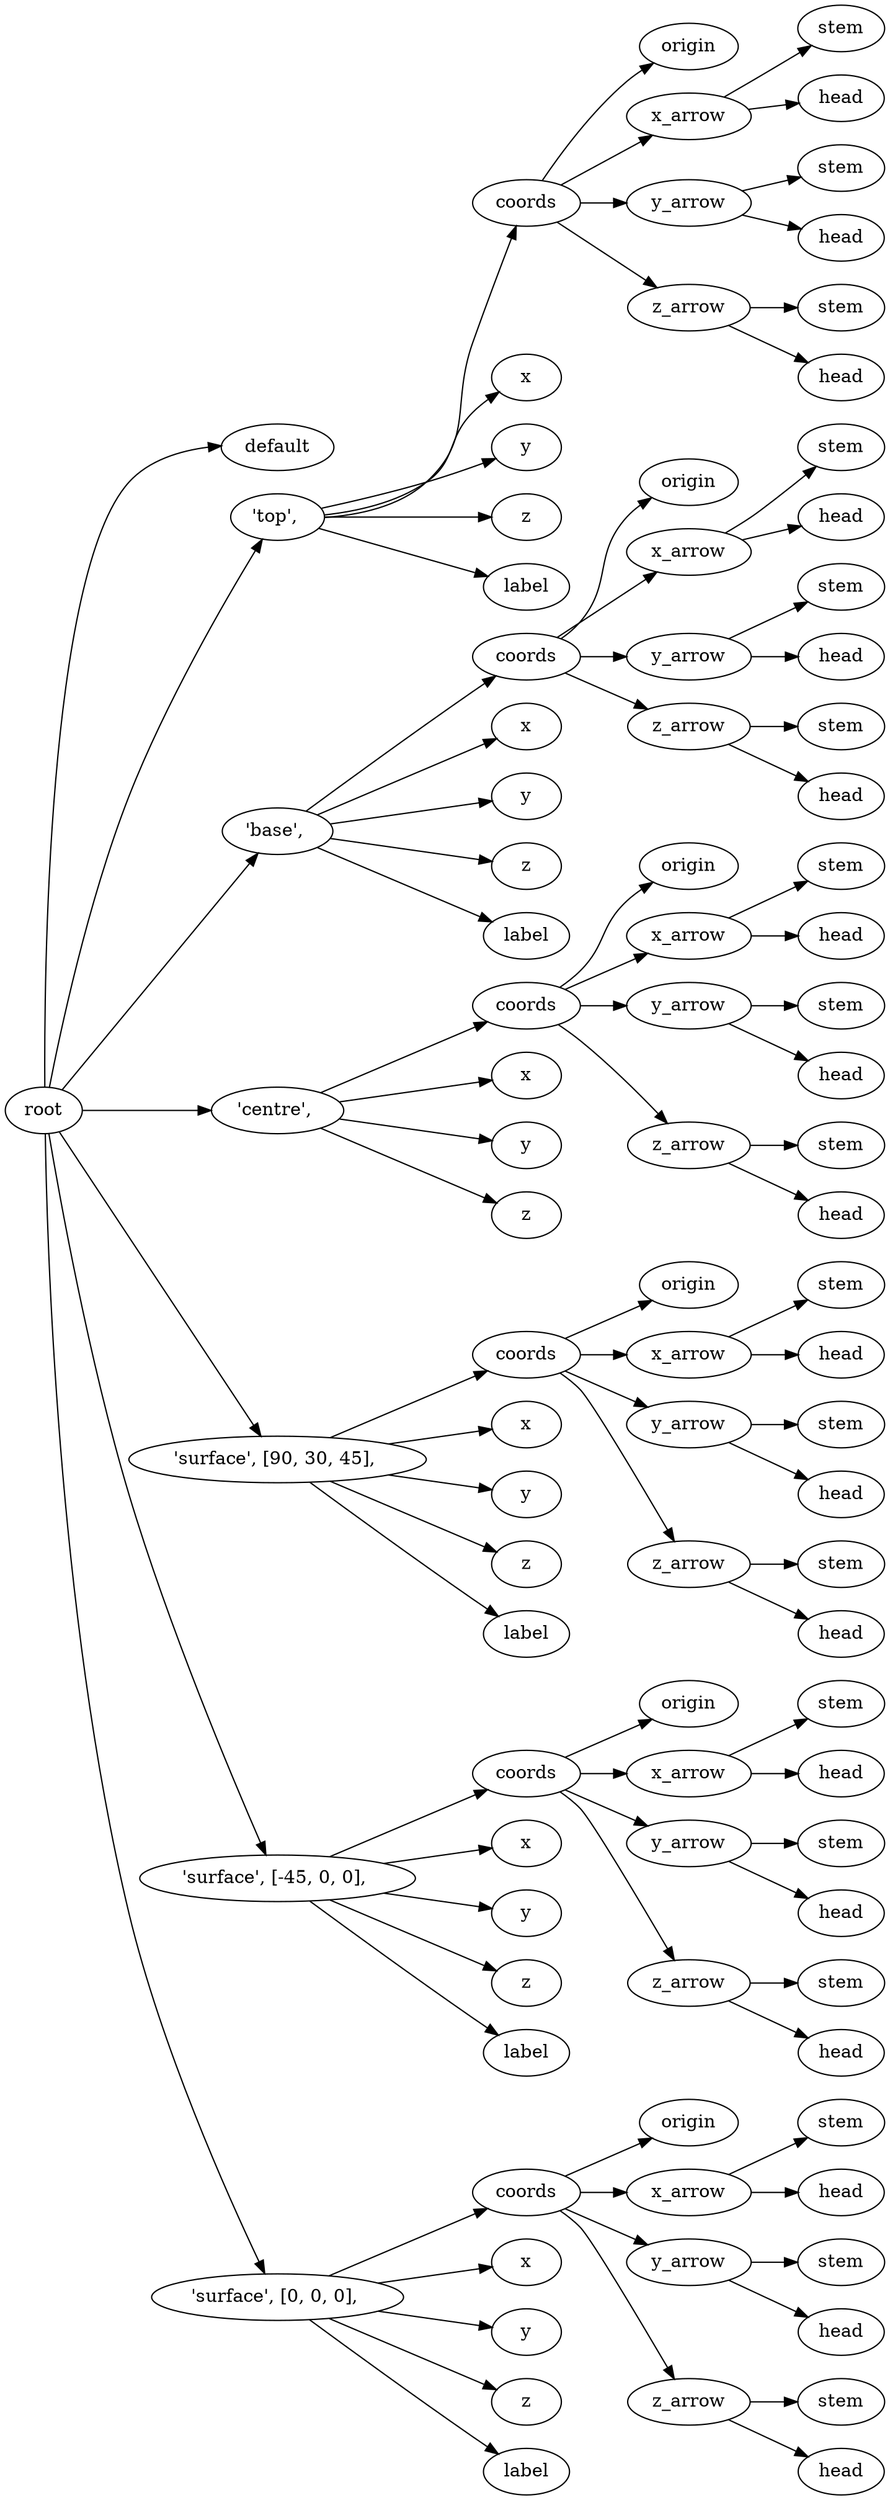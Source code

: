 digraph default {
	graph [rankdir=LR]
	root_872 [label=root href="javascript:s=&quot;\(\)\nNone&quot;; console.log(s); alert(s);"]
	default_873 [label=default href="javascript:s=&quot;\(&#x27;default&#x27;,\)\nSphere&quot;; console.log(s); alert(s);" tooltip=Sphere]
	874 [label="'top',\ " href="javascript:s=&quot;\(&quot;&#x27;top&#x27;,\ &quot;,\)\nAnnotatedCoordinates&quot;; console.log(s); alert(s);" tooltip=AnnotatedCoordinates]
	coords_875 [label=coords href="javascript:s=&quot;\(&quot;&#x27;top&#x27;,\ &quot;,\ &#x27;coords&#x27;\)\nCoordinates&quot;; console.log(s); alert(s);" tooltip=Coordinates]
	origin_876 [label=origin href="javascript:s=&quot;\(&quot;&#x27;top&#x27;,\ &quot;,\ &#x27;coords&#x27;,\ &#x27;origin&#x27;\)\nCoordinatesCage&quot;; console.log(s); alert(s);" tooltip=CoordinatesCage]
	x_arrow_877 [label=x_arrow href="javascript:s=&quot;\(&quot;&#x27;top&#x27;,\ &quot;,\ &#x27;coords&#x27;,\ &#x27;x_arrow&#x27;\)\nArrow&quot;; console.log(s); alert(s);" tooltip=Arrow]
	stem_878 [label=stem href="javascript:s=&quot;\(&quot;&#x27;top&#x27;,\ &quot;,\ &#x27;coords&#x27;,\ &#x27;x_arrow&#x27;,\ &#x27;stem&#x27;\)\nCone&quot;; console.log(s); alert(s);" tooltip=Cone]
	head_879 [label=head href="javascript:s=&quot;\(&quot;&#x27;top&#x27;,\ &quot;,\ &#x27;coords&#x27;,\ &#x27;x_arrow&#x27;,\ &#x27;head&#x27;\)\nCone&quot;; console.log(s); alert(s);" tooltip=Cone]
	y_arrow_880 [label=y_arrow href="javascript:s=&quot;\(&quot;&#x27;top&#x27;,\ &quot;,\ &#x27;coords&#x27;,\ &#x27;y_arrow&#x27;\)\nArrow&quot;; console.log(s); alert(s);" tooltip=Arrow]
	stem_881 [label=stem href="javascript:s=&quot;\(&quot;&#x27;top&#x27;,\ &quot;,\ &#x27;coords&#x27;,\ &#x27;y_arrow&#x27;,\ &#x27;stem&#x27;\)\nCone&quot;; console.log(s); alert(s);" tooltip=Cone]
	head_882 [label=head href="javascript:s=&quot;\(&quot;&#x27;top&#x27;,\ &quot;,\ &#x27;coords&#x27;,\ &#x27;y_arrow&#x27;,\ &#x27;head&#x27;\)\nCone&quot;; console.log(s); alert(s);" tooltip=Cone]
	z_arrow_883 [label=z_arrow href="javascript:s=&quot;\(&quot;&#x27;top&#x27;,\ &quot;,\ &#x27;coords&#x27;,\ &#x27;z_arrow&#x27;\)\nArrow&quot;; console.log(s); alert(s);" tooltip=Arrow]
	stem_884 [label=stem href="javascript:s=&quot;\(&quot;&#x27;top&#x27;,\ &quot;,\ &#x27;coords&#x27;,\ &#x27;z_arrow&#x27;,\ &#x27;stem&#x27;\)\nCone&quot;; console.log(s); alert(s);" tooltip=Cone]
	head_885 [label=head href="javascript:s=&quot;\(&quot;&#x27;top&#x27;,\ &quot;,\ &#x27;coords&#x27;,\ &#x27;z_arrow&#x27;,\ &#x27;head&#x27;\)\nCone&quot;; console.log(s); alert(s);" tooltip=Cone]
	x_886 [label=x href="javascript:s=&quot;\(&quot;&#x27;top&#x27;,\ &quot;,\ &#x27;x&#x27;\)\nText&quot;; console.log(s); alert(s);" tooltip=Text]
	y_887 [label=y href="javascript:s=&quot;\(&quot;&#x27;top&#x27;,\ &quot;,\ &#x27;y&#x27;\)\nText&quot;; console.log(s); alert(s);" tooltip=Text]
	z_888 [label=z href="javascript:s=&quot;\(&quot;&#x27;top&#x27;,\ &quot;,\ &#x27;z&#x27;\)\nText&quot;; console.log(s); alert(s);" tooltip=Text]
	label_889 [label=label href="javascript:s=&quot;\(&quot;&#x27;top&#x27;,\ &quot;,\ &#x27;label&#x27;\)\nText&quot;; console.log(s); alert(s);" tooltip=Text]
	890 [label="'base',\ " href="javascript:s=&quot;\(&quot;&#x27;base&#x27;,\ &quot;,\)\nAnnotatedCoordinates&quot;; console.log(s); alert(s);" tooltip=AnnotatedCoordinates]
	coords_891 [label=coords href="javascript:s=&quot;\(&quot;&#x27;base&#x27;,\ &quot;,\ &#x27;coords&#x27;\)\nCoordinates&quot;; console.log(s); alert(s);" tooltip=Coordinates]
	origin_892 [label=origin href="javascript:s=&quot;\(&quot;&#x27;base&#x27;,\ &quot;,\ &#x27;coords&#x27;,\ &#x27;origin&#x27;\)\nCoordinatesCage&quot;; console.log(s); alert(s);" tooltip=CoordinatesCage]
	x_arrow_893 [label=x_arrow href="javascript:s=&quot;\(&quot;&#x27;base&#x27;,\ &quot;,\ &#x27;coords&#x27;,\ &#x27;x_arrow&#x27;\)\nArrow&quot;; console.log(s); alert(s);" tooltip=Arrow]
	stem_894 [label=stem href="javascript:s=&quot;\(&quot;&#x27;base&#x27;,\ &quot;,\ &#x27;coords&#x27;,\ &#x27;x_arrow&#x27;,\ &#x27;stem&#x27;\)\nCone&quot;; console.log(s); alert(s);" tooltip=Cone]
	head_895 [label=head href="javascript:s=&quot;\(&quot;&#x27;base&#x27;,\ &quot;,\ &#x27;coords&#x27;,\ &#x27;x_arrow&#x27;,\ &#x27;head&#x27;\)\nCone&quot;; console.log(s); alert(s);" tooltip=Cone]
	y_arrow_896 [label=y_arrow href="javascript:s=&quot;\(&quot;&#x27;base&#x27;,\ &quot;,\ &#x27;coords&#x27;,\ &#x27;y_arrow&#x27;\)\nArrow&quot;; console.log(s); alert(s);" tooltip=Arrow]
	stem_897 [label=stem href="javascript:s=&quot;\(&quot;&#x27;base&#x27;,\ &quot;,\ &#x27;coords&#x27;,\ &#x27;y_arrow&#x27;,\ &#x27;stem&#x27;\)\nCone&quot;; console.log(s); alert(s);" tooltip=Cone]
	head_898 [label=head href="javascript:s=&quot;\(&quot;&#x27;base&#x27;,\ &quot;,\ &#x27;coords&#x27;,\ &#x27;y_arrow&#x27;,\ &#x27;head&#x27;\)\nCone&quot;; console.log(s); alert(s);" tooltip=Cone]
	z_arrow_899 [label=z_arrow href="javascript:s=&quot;\(&quot;&#x27;base&#x27;,\ &quot;,\ &#x27;coords&#x27;,\ &#x27;z_arrow&#x27;\)\nArrow&quot;; console.log(s); alert(s);" tooltip=Arrow]
	stem_900 [label=stem href="javascript:s=&quot;\(&quot;&#x27;base&#x27;,\ &quot;,\ &#x27;coords&#x27;,\ &#x27;z_arrow&#x27;,\ &#x27;stem&#x27;\)\nCone&quot;; console.log(s); alert(s);" tooltip=Cone]
	head_901 [label=head href="javascript:s=&quot;\(&quot;&#x27;base&#x27;,\ &quot;,\ &#x27;coords&#x27;,\ &#x27;z_arrow&#x27;,\ &#x27;head&#x27;\)\nCone&quot;; console.log(s); alert(s);" tooltip=Cone]
	x_902 [label=x href="javascript:s=&quot;\(&quot;&#x27;base&#x27;,\ &quot;,\ &#x27;x&#x27;\)\nText&quot;; console.log(s); alert(s);" tooltip=Text]
	y_903 [label=y href="javascript:s=&quot;\(&quot;&#x27;base&#x27;,\ &quot;,\ &#x27;y&#x27;\)\nText&quot;; console.log(s); alert(s);" tooltip=Text]
	z_904 [label=z href="javascript:s=&quot;\(&quot;&#x27;base&#x27;,\ &quot;,\ &#x27;z&#x27;\)\nText&quot;; console.log(s); alert(s);" tooltip=Text]
	label_905 [label=label href="javascript:s=&quot;\(&quot;&#x27;base&#x27;,\ &quot;,\ &#x27;label&#x27;\)\nText&quot;; console.log(s); alert(s);" tooltip=Text]
	906 [label="'centre',\ " href="javascript:s=&quot;\(&quot;&#x27;centre&#x27;,\ &quot;,\)\nAnnotatedCoordinates&quot;; console.log(s); alert(s);" tooltip=AnnotatedCoordinates]
	coords_907 [label=coords href="javascript:s=&quot;\(&quot;&#x27;centre&#x27;,\ &quot;,\ &#x27;coords&#x27;\)\nCoordinates&quot;; console.log(s); alert(s);" tooltip=Coordinates]
	origin_908 [label=origin href="javascript:s=&quot;\(&quot;&#x27;centre&#x27;,\ &quot;,\ &#x27;coords&#x27;,\ &#x27;origin&#x27;\)\nCoordinatesCage&quot;; console.log(s); alert(s);" tooltip=CoordinatesCage]
	x_arrow_909 [label=x_arrow href="javascript:s=&quot;\(&quot;&#x27;centre&#x27;,\ &quot;,\ &#x27;coords&#x27;,\ &#x27;x_arrow&#x27;\)\nArrow&quot;; console.log(s); alert(s);" tooltip=Arrow]
	stem_910 [label=stem href="javascript:s=&quot;\(&quot;&#x27;centre&#x27;,\ &quot;,\ &#x27;coords&#x27;,\ &#x27;x_arrow&#x27;,\ &#x27;stem&#x27;\)\nCone&quot;; console.log(s); alert(s);" tooltip=Cone]
	head_911 [label=head href="javascript:s=&quot;\(&quot;&#x27;centre&#x27;,\ &quot;,\ &#x27;coords&#x27;,\ &#x27;x_arrow&#x27;,\ &#x27;head&#x27;\)\nCone&quot;; console.log(s); alert(s);" tooltip=Cone]
	y_arrow_912 [label=y_arrow href="javascript:s=&quot;\(&quot;&#x27;centre&#x27;,\ &quot;,\ &#x27;coords&#x27;,\ &#x27;y_arrow&#x27;\)\nArrow&quot;; console.log(s); alert(s);" tooltip=Arrow]
	stem_913 [label=stem href="javascript:s=&quot;\(&quot;&#x27;centre&#x27;,\ &quot;,\ &#x27;coords&#x27;,\ &#x27;y_arrow&#x27;,\ &#x27;stem&#x27;\)\nCone&quot;; console.log(s); alert(s);" tooltip=Cone]
	head_914 [label=head href="javascript:s=&quot;\(&quot;&#x27;centre&#x27;,\ &quot;,\ &#x27;coords&#x27;,\ &#x27;y_arrow&#x27;,\ &#x27;head&#x27;\)\nCone&quot;; console.log(s); alert(s);" tooltip=Cone]
	z_arrow_915 [label=z_arrow href="javascript:s=&quot;\(&quot;&#x27;centre&#x27;,\ &quot;,\ &#x27;coords&#x27;,\ &#x27;z_arrow&#x27;\)\nArrow&quot;; console.log(s); alert(s);" tooltip=Arrow]
	stem_916 [label=stem href="javascript:s=&quot;\(&quot;&#x27;centre&#x27;,\ &quot;,\ &#x27;coords&#x27;,\ &#x27;z_arrow&#x27;,\ &#x27;stem&#x27;\)\nCone&quot;; console.log(s); alert(s);" tooltip=Cone]
	head_917 [label=head href="javascript:s=&quot;\(&quot;&#x27;centre&#x27;,\ &quot;,\ &#x27;coords&#x27;,\ &#x27;z_arrow&#x27;,\ &#x27;head&#x27;\)\nCone&quot;; console.log(s); alert(s);" tooltip=Cone]
	x_918 [label=x href="javascript:s=&quot;\(&quot;&#x27;centre&#x27;,\ &quot;,\ &#x27;x&#x27;\)\nText&quot;; console.log(s); alert(s);" tooltip=Text]
	y_919 [label=y href="javascript:s=&quot;\(&quot;&#x27;centre&#x27;,\ &quot;,\ &#x27;y&#x27;\)\nText&quot;; console.log(s); alert(s);" tooltip=Text]
	z_920 [label=z href="javascript:s=&quot;\(&quot;&#x27;centre&#x27;,\ &quot;,\ &#x27;z&#x27;\)\nText&quot;; console.log(s); alert(s);" tooltip=Text]
	921 [label="'surface',\ \[90,\ 30,\ 45\],\ " href="javascript:s=&quot;\(&quot;&#x27;surface&#x27;,\ \[90,\ 30,\ 45\],\ &quot;,\)\nAnnotatedCoordinates&quot;; console.log(s); alert(s);" tooltip=AnnotatedCoordinates]
	coords_922 [label=coords href="javascript:s=&quot;\(&quot;&#x27;surface&#x27;,\ \[90,\ 30,\ 45\],\ &quot;,\ &#x27;coords&#x27;\)\nCoordinates&quot;; console.log(s); alert(s);" tooltip=Coordinates]
	origin_923 [label=origin href="javascript:s=&quot;\(&quot;&#x27;surface&#x27;,\ \[90,\ 30,\ 45\],\ &quot;,\ &#x27;coords&#x27;,\ &#x27;origin&#x27;\)\nCoordinatesCage&quot;; console.log(s); alert(s);" tooltip=CoordinatesCage]
	x_arrow_924 [label=x_arrow href="javascript:s=&quot;\(&quot;&#x27;surface&#x27;,\ \[90,\ 30,\ 45\],\ &quot;,\ &#x27;coords&#x27;,\ &#x27;x_arrow&#x27;\)\nArrow&quot;; console.log(s); alert(s);" tooltip=Arrow]
	stem_925 [label=stem href="javascript:s=&quot;\(&quot;&#x27;surface&#x27;,\ \[90,\ 30,\ 45\],\ &quot;,\ &#x27;coords&#x27;,\ &#x27;x_arrow&#x27;,\ &#x27;stem&#x27;\)\nCone&quot;; console.log(s); alert(s);" tooltip=Cone]
	head_926 [label=head href="javascript:s=&quot;\(&quot;&#x27;surface&#x27;,\ \[90,\ 30,\ 45\],\ &quot;,\ &#x27;coords&#x27;,\ &#x27;x_arrow&#x27;,\ &#x27;head&#x27;\)\nCone&quot;; console.log(s); alert(s);" tooltip=Cone]
	y_arrow_927 [label=y_arrow href="javascript:s=&quot;\(&quot;&#x27;surface&#x27;,\ \[90,\ 30,\ 45\],\ &quot;,\ &#x27;coords&#x27;,\ &#x27;y_arrow&#x27;\)\nArrow&quot;; console.log(s); alert(s);" tooltip=Arrow]
	stem_928 [label=stem href="javascript:s=&quot;\(&quot;&#x27;surface&#x27;,\ \[90,\ 30,\ 45\],\ &quot;,\ &#x27;coords&#x27;,\ &#x27;y_arrow&#x27;,\ &#x27;stem&#x27;\)\nCone&quot;; console.log(s); alert(s);" tooltip=Cone]
	head_929 [label=head href="javascript:s=&quot;\(&quot;&#x27;surface&#x27;,\ \[90,\ 30,\ 45\],\ &quot;,\ &#x27;coords&#x27;,\ &#x27;y_arrow&#x27;,\ &#x27;head&#x27;\)\nCone&quot;; console.log(s); alert(s);" tooltip=Cone]
	z_arrow_930 [label=z_arrow href="javascript:s=&quot;\(&quot;&#x27;surface&#x27;,\ \[90,\ 30,\ 45\],\ &quot;,\ &#x27;coords&#x27;,\ &#x27;z_arrow&#x27;\)\nArrow&quot;; console.log(s); alert(s);" tooltip=Arrow]
	stem_931 [label=stem href="javascript:s=&quot;\(&quot;&#x27;surface&#x27;,\ \[90,\ 30,\ 45\],\ &quot;,\ &#x27;coords&#x27;,\ &#x27;z_arrow&#x27;,\ &#x27;stem&#x27;\)\nCone&quot;; console.log(s); alert(s);" tooltip=Cone]
	head_932 [label=head href="javascript:s=&quot;\(&quot;&#x27;surface&#x27;,\ \[90,\ 30,\ 45\],\ &quot;,\ &#x27;coords&#x27;,\ &#x27;z_arrow&#x27;,\ &#x27;head&#x27;\)\nCone&quot;; console.log(s); alert(s);" tooltip=Cone]
	x_933 [label=x href="javascript:s=&quot;\(&quot;&#x27;surface&#x27;,\ \[90,\ 30,\ 45\],\ &quot;,\ &#x27;x&#x27;\)\nText&quot;; console.log(s); alert(s);" tooltip=Text]
	y_934 [label=y href="javascript:s=&quot;\(&quot;&#x27;surface&#x27;,\ \[90,\ 30,\ 45\],\ &quot;,\ &#x27;y&#x27;\)\nText&quot;; console.log(s); alert(s);" tooltip=Text]
	z_935 [label=z href="javascript:s=&quot;\(&quot;&#x27;surface&#x27;,\ \[90,\ 30,\ 45\],\ &quot;,\ &#x27;z&#x27;\)\nText&quot;; console.log(s); alert(s);" tooltip=Text]
	label_936 [label=label href="javascript:s=&quot;\(&quot;&#x27;surface&#x27;,\ \[90,\ 30,\ 45\],\ &quot;,\ &#x27;label&#x27;\)\nText&quot;; console.log(s); alert(s);" tooltip=Text]
	937 [label="'surface',\ \[\-45,\ 0,\ 0\],\ " href="javascript:s=&quot;\(&quot;&#x27;surface&#x27;,\ \[\-45,\ 0,\ 0\],\ &quot;,\)\nAnnotatedCoordinates&quot;; console.log(s); alert(s);" tooltip=AnnotatedCoordinates]
	coords_938 [label=coords href="javascript:s=&quot;\(&quot;&#x27;surface&#x27;,\ \[\-45,\ 0,\ 0\],\ &quot;,\ &#x27;coords&#x27;\)\nCoordinates&quot;; console.log(s); alert(s);" tooltip=Coordinates]
	origin_939 [label=origin href="javascript:s=&quot;\(&quot;&#x27;surface&#x27;,\ \[\-45,\ 0,\ 0\],\ &quot;,\ &#x27;coords&#x27;,\ &#x27;origin&#x27;\)\nCoordinatesCage&quot;; console.log(s); alert(s);" tooltip=CoordinatesCage]
	x_arrow_940 [label=x_arrow href="javascript:s=&quot;\(&quot;&#x27;surface&#x27;,\ \[\-45,\ 0,\ 0\],\ &quot;,\ &#x27;coords&#x27;,\ &#x27;x_arrow&#x27;\)\nArrow&quot;; console.log(s); alert(s);" tooltip=Arrow]
	stem_941 [label=stem href="javascript:s=&quot;\(&quot;&#x27;surface&#x27;,\ \[\-45,\ 0,\ 0\],\ &quot;,\ &#x27;coords&#x27;,\ &#x27;x_arrow&#x27;,\ &#x27;stem&#x27;\)\nCone&quot;; console.log(s); alert(s);" tooltip=Cone]
	head_942 [label=head href="javascript:s=&quot;\(&quot;&#x27;surface&#x27;,\ \[\-45,\ 0,\ 0\],\ &quot;,\ &#x27;coords&#x27;,\ &#x27;x_arrow&#x27;,\ &#x27;head&#x27;\)\nCone&quot;; console.log(s); alert(s);" tooltip=Cone]
	y_arrow_943 [label=y_arrow href="javascript:s=&quot;\(&quot;&#x27;surface&#x27;,\ \[\-45,\ 0,\ 0\],\ &quot;,\ &#x27;coords&#x27;,\ &#x27;y_arrow&#x27;\)\nArrow&quot;; console.log(s); alert(s);" tooltip=Arrow]
	stem_944 [label=stem href="javascript:s=&quot;\(&quot;&#x27;surface&#x27;,\ \[\-45,\ 0,\ 0\],\ &quot;,\ &#x27;coords&#x27;,\ &#x27;y_arrow&#x27;,\ &#x27;stem&#x27;\)\nCone&quot;; console.log(s); alert(s);" tooltip=Cone]
	head_945 [label=head href="javascript:s=&quot;\(&quot;&#x27;surface&#x27;,\ \[\-45,\ 0,\ 0\],\ &quot;,\ &#x27;coords&#x27;,\ &#x27;y_arrow&#x27;,\ &#x27;head&#x27;\)\nCone&quot;; console.log(s); alert(s);" tooltip=Cone]
	z_arrow_946 [label=z_arrow href="javascript:s=&quot;\(&quot;&#x27;surface&#x27;,\ \[\-45,\ 0,\ 0\],\ &quot;,\ &#x27;coords&#x27;,\ &#x27;z_arrow&#x27;\)\nArrow&quot;; console.log(s); alert(s);" tooltip=Arrow]
	stem_947 [label=stem href="javascript:s=&quot;\(&quot;&#x27;surface&#x27;,\ \[\-45,\ 0,\ 0\],\ &quot;,\ &#x27;coords&#x27;,\ &#x27;z_arrow&#x27;,\ &#x27;stem&#x27;\)\nCone&quot;; console.log(s); alert(s);" tooltip=Cone]
	head_948 [label=head href="javascript:s=&quot;\(&quot;&#x27;surface&#x27;,\ \[\-45,\ 0,\ 0\],\ &quot;,\ &#x27;coords&#x27;,\ &#x27;z_arrow&#x27;,\ &#x27;head&#x27;\)\nCone&quot;; console.log(s); alert(s);" tooltip=Cone]
	x_949 [label=x href="javascript:s=&quot;\(&quot;&#x27;surface&#x27;,\ \[\-45,\ 0,\ 0\],\ &quot;,\ &#x27;x&#x27;\)\nText&quot;; console.log(s); alert(s);" tooltip=Text]
	y_950 [label=y href="javascript:s=&quot;\(&quot;&#x27;surface&#x27;,\ \[\-45,\ 0,\ 0\],\ &quot;,\ &#x27;y&#x27;\)\nText&quot;; console.log(s); alert(s);" tooltip=Text]
	z_951 [label=z href="javascript:s=&quot;\(&quot;&#x27;surface&#x27;,\ \[\-45,\ 0,\ 0\],\ &quot;,\ &#x27;z&#x27;\)\nText&quot;; console.log(s); alert(s);" tooltip=Text]
	label_952 [label=label href="javascript:s=&quot;\(&quot;&#x27;surface&#x27;,\ \[\-45,\ 0,\ 0\],\ &quot;,\ &#x27;label&#x27;\)\nText&quot;; console.log(s); alert(s);" tooltip=Text]
	953 [label="'surface',\ \[0,\ 0,\ 0\],\ " href="javascript:s=&quot;\(&quot;&#x27;surface&#x27;,\ \[0,\ 0,\ 0\],\ &quot;,\)\nAnnotatedCoordinates&quot;; console.log(s); alert(s);" tooltip=AnnotatedCoordinates]
	coords_954 [label=coords href="javascript:s=&quot;\(&quot;&#x27;surface&#x27;,\ \[0,\ 0,\ 0\],\ &quot;,\ &#x27;coords&#x27;\)\nCoordinates&quot;; console.log(s); alert(s);" tooltip=Coordinates]
	origin_955 [label=origin href="javascript:s=&quot;\(&quot;&#x27;surface&#x27;,\ \[0,\ 0,\ 0\],\ &quot;,\ &#x27;coords&#x27;,\ &#x27;origin&#x27;\)\nCoordinatesCage&quot;; console.log(s); alert(s);" tooltip=CoordinatesCage]
	x_arrow_956 [label=x_arrow href="javascript:s=&quot;\(&quot;&#x27;surface&#x27;,\ \[0,\ 0,\ 0\],\ &quot;,\ &#x27;coords&#x27;,\ &#x27;x_arrow&#x27;\)\nArrow&quot;; console.log(s); alert(s);" tooltip=Arrow]
	stem_957 [label=stem href="javascript:s=&quot;\(&quot;&#x27;surface&#x27;,\ \[0,\ 0,\ 0\],\ &quot;,\ &#x27;coords&#x27;,\ &#x27;x_arrow&#x27;,\ &#x27;stem&#x27;\)\nCone&quot;; console.log(s); alert(s);" tooltip=Cone]
	head_958 [label=head href="javascript:s=&quot;\(&quot;&#x27;surface&#x27;,\ \[0,\ 0,\ 0\],\ &quot;,\ &#x27;coords&#x27;,\ &#x27;x_arrow&#x27;,\ &#x27;head&#x27;\)\nCone&quot;; console.log(s); alert(s);" tooltip=Cone]
	y_arrow_959 [label=y_arrow href="javascript:s=&quot;\(&quot;&#x27;surface&#x27;,\ \[0,\ 0,\ 0\],\ &quot;,\ &#x27;coords&#x27;,\ &#x27;y_arrow&#x27;\)\nArrow&quot;; console.log(s); alert(s);" tooltip=Arrow]
	stem_960 [label=stem href="javascript:s=&quot;\(&quot;&#x27;surface&#x27;,\ \[0,\ 0,\ 0\],\ &quot;,\ &#x27;coords&#x27;,\ &#x27;y_arrow&#x27;,\ &#x27;stem&#x27;\)\nCone&quot;; console.log(s); alert(s);" tooltip=Cone]
	head_961 [label=head href="javascript:s=&quot;\(&quot;&#x27;surface&#x27;,\ \[0,\ 0,\ 0\],\ &quot;,\ &#x27;coords&#x27;,\ &#x27;y_arrow&#x27;,\ &#x27;head&#x27;\)\nCone&quot;; console.log(s); alert(s);" tooltip=Cone]
	z_arrow_962 [label=z_arrow href="javascript:s=&quot;\(&quot;&#x27;surface&#x27;,\ \[0,\ 0,\ 0\],\ &quot;,\ &#x27;coords&#x27;,\ &#x27;z_arrow&#x27;\)\nArrow&quot;; console.log(s); alert(s);" tooltip=Arrow]
	stem_963 [label=stem href="javascript:s=&quot;\(&quot;&#x27;surface&#x27;,\ \[0,\ 0,\ 0\],\ &quot;,\ &#x27;coords&#x27;,\ &#x27;z_arrow&#x27;,\ &#x27;stem&#x27;\)\nCone&quot;; console.log(s); alert(s);" tooltip=Cone]
	head_964 [label=head href="javascript:s=&quot;\(&quot;&#x27;surface&#x27;,\ \[0,\ 0,\ 0\],\ &quot;,\ &#x27;coords&#x27;,\ &#x27;z_arrow&#x27;,\ &#x27;head&#x27;\)\nCone&quot;; console.log(s); alert(s);" tooltip=Cone]
	x_965 [label=x href="javascript:s=&quot;\(&quot;&#x27;surface&#x27;,\ \[0,\ 0,\ 0\],\ &quot;,\ &#x27;x&#x27;\)\nText&quot;; console.log(s); alert(s);" tooltip=Text]
	y_966 [label=y href="javascript:s=&quot;\(&quot;&#x27;surface&#x27;,\ \[0,\ 0,\ 0\],\ &quot;,\ &#x27;y&#x27;\)\nText&quot;; console.log(s); alert(s);" tooltip=Text]
	z_967 [label=z href="javascript:s=&quot;\(&quot;&#x27;surface&#x27;,\ \[0,\ 0,\ 0\],\ &quot;,\ &#x27;z&#x27;\)\nText&quot;; console.log(s); alert(s);" tooltip=Text]
	label_968 [label=label href="javascript:s=&quot;\(&quot;&#x27;surface&#x27;,\ \[0,\ 0,\ 0\],\ &quot;,\ &#x27;label&#x27;\)\nText&quot;; console.log(s); alert(s);" tooltip=Text]
	root_872 -> default_873
	root_872 -> 874
	874 -> coords_875
	coords_875 -> origin_876
	coords_875 -> x_arrow_877
	x_arrow_877 -> stem_878
	x_arrow_877 -> head_879
	coords_875 -> y_arrow_880
	y_arrow_880 -> stem_881
	y_arrow_880 -> head_882
	coords_875 -> z_arrow_883
	z_arrow_883 -> stem_884
	z_arrow_883 -> head_885
	874 -> x_886
	874 -> y_887
	874 -> z_888
	874 -> label_889
	root_872 -> 890
	890 -> coords_891
	coords_891 -> origin_892
	coords_891 -> x_arrow_893
	x_arrow_893 -> stem_894
	x_arrow_893 -> head_895
	coords_891 -> y_arrow_896
	y_arrow_896 -> stem_897
	y_arrow_896 -> head_898
	coords_891 -> z_arrow_899
	z_arrow_899 -> stem_900
	z_arrow_899 -> head_901
	890 -> x_902
	890 -> y_903
	890 -> z_904
	890 -> label_905
	root_872 -> 906
	906 -> coords_907
	coords_907 -> origin_908
	coords_907 -> x_arrow_909
	x_arrow_909 -> stem_910
	x_arrow_909 -> head_911
	coords_907 -> y_arrow_912
	y_arrow_912 -> stem_913
	y_arrow_912 -> head_914
	coords_907 -> z_arrow_915
	z_arrow_915 -> stem_916
	z_arrow_915 -> head_917
	906 -> x_918
	906 -> y_919
	906 -> z_920
	root_872 -> 921
	921 -> coords_922
	coords_922 -> origin_923
	coords_922 -> x_arrow_924
	x_arrow_924 -> stem_925
	x_arrow_924 -> head_926
	coords_922 -> y_arrow_927
	y_arrow_927 -> stem_928
	y_arrow_927 -> head_929
	coords_922 -> z_arrow_930
	z_arrow_930 -> stem_931
	z_arrow_930 -> head_932
	921 -> x_933
	921 -> y_934
	921 -> z_935
	921 -> label_936
	root_872 -> 937
	937 -> coords_938
	coords_938 -> origin_939
	coords_938 -> x_arrow_940
	x_arrow_940 -> stem_941
	x_arrow_940 -> head_942
	coords_938 -> y_arrow_943
	y_arrow_943 -> stem_944
	y_arrow_943 -> head_945
	coords_938 -> z_arrow_946
	z_arrow_946 -> stem_947
	z_arrow_946 -> head_948
	937 -> x_949
	937 -> y_950
	937 -> z_951
	937 -> label_952
	root_872 -> 953
	953 -> coords_954
	coords_954 -> origin_955
	coords_954 -> x_arrow_956
	x_arrow_956 -> stem_957
	x_arrow_956 -> head_958
	coords_954 -> y_arrow_959
	y_arrow_959 -> stem_960
	y_arrow_959 -> head_961
	coords_954 -> z_arrow_962
	z_arrow_962 -> stem_963
	z_arrow_962 -> head_964
	953 -> x_965
	953 -> y_966
	953 -> z_967
	953 -> label_968
}
